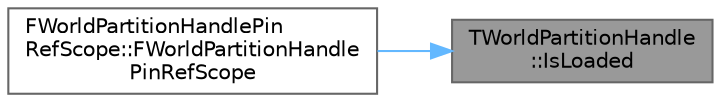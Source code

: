 digraph "TWorldPartitionHandle::IsLoaded"
{
 // INTERACTIVE_SVG=YES
 // LATEX_PDF_SIZE
  bgcolor="transparent";
  edge [fontname=Helvetica,fontsize=10,labelfontname=Helvetica,labelfontsize=10];
  node [fontname=Helvetica,fontsize=10,shape=box,height=0.2,width=0.4];
  rankdir="RL";
  Node1 [id="Node000001",label="TWorldPartitionHandle\l::IsLoaded",height=0.2,width=0.4,color="gray40", fillcolor="grey60", style="filled", fontcolor="black",tooltip=" "];
  Node1 -> Node2 [id="edge1_Node000001_Node000002",dir="back",color="steelblue1",style="solid",tooltip=" "];
  Node2 [id="Node000002",label="FWorldPartitionHandlePin\lRefScope::FWorldPartitionHandle\lPinRefScope",height=0.2,width=0.4,color="grey40", fillcolor="white", style="filled",URL="$d8/dd9/structFWorldPartitionHandlePinRefScope.html#a0f86280a88a68b1b9a30d4163f87236f",tooltip=" "];
}
